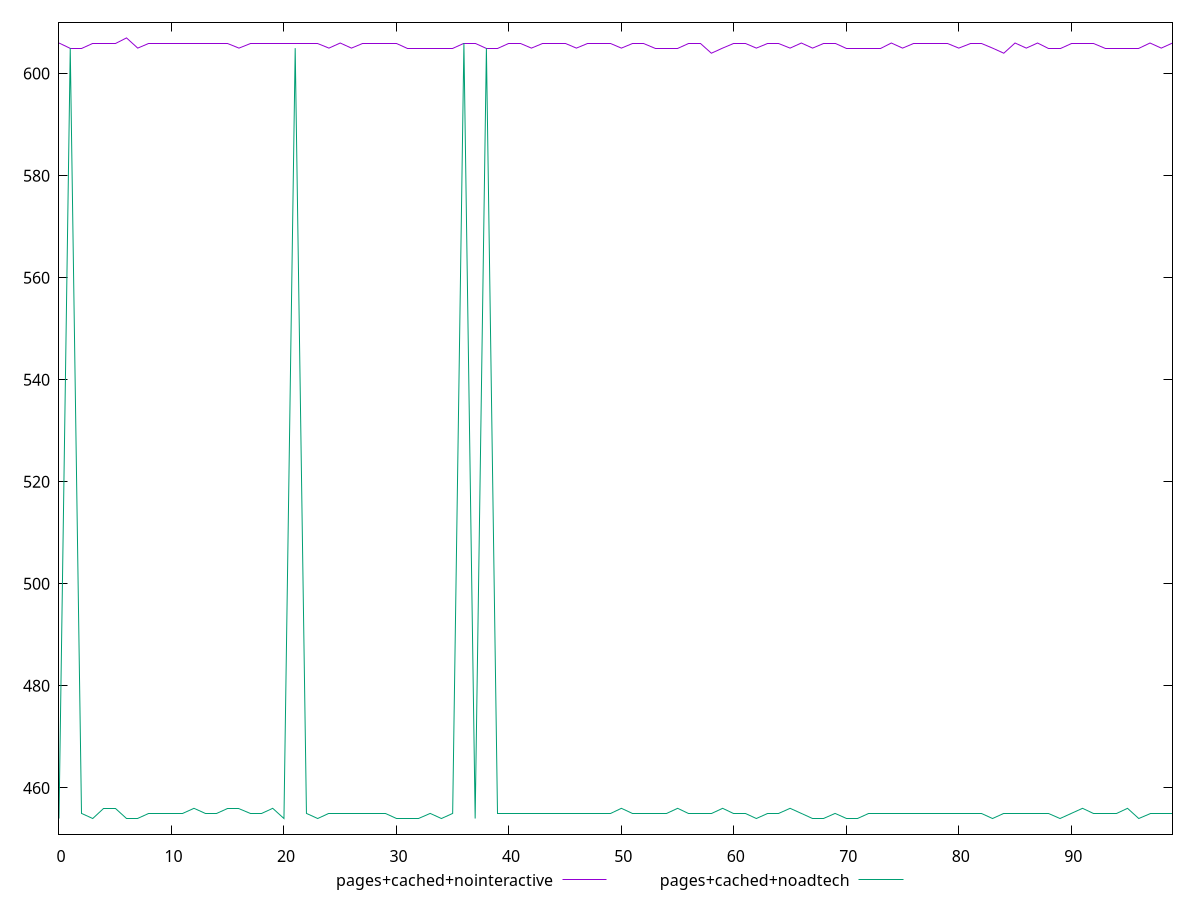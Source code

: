 reset

$pagesCachedNointeractive <<EOF
0 606
1 605
2 605
3 606
4 606
5 606
6 607
7 605
8 606
9 606
10 606
11 606
12 606
13 606
14 606
15 606
16 605
17 606
18 606
19 606
20 606
21 606
22 606
23 606
24 605
25 606
26 605
27 606
28 606
29 606
30 606
31 605
32 605
33 605
34 605
35 605
36 606
37 606
38 605
39 605
40 606
41 606
42 605
43 606
44 606
45 606
46 605
47 606
48 606
49 606
50 605
51 606
52 606
53 605
54 605
55 605
56 606
57 606
58 604
59 605
60 606
61 606
62 605
63 606
64 606
65 605
66 606
67 605
68 606
69 606
70 605
71 605
72 605
73 605
74 606
75 605
76 606
77 606
78 606
79 606
80 605
81 606
82 606
83 605
84 604
85 606
86 605
87 606
88 605
89 605
90 606
91 606
92 606
93 605
94 605
95 605
96 605
97 606
98 605
99 606
EOF

$pagesCachedNoadtech <<EOF
0 454
1 605
2 455
3 454
4 456
5 456
6 454
7 454
8 455
9 455
10 455
11 455
12 456
13 455
14 455
15 456
16 456
17 455
18 455
19 456
20 454
21 605
22 455
23 454
24 455
25 455
26 455
27 455
28 455
29 455
30 454
31 454
32 454
33 455
34 454
35 455
36 606
37 454
38 605
39 455
40 455
41 455
42 455
43 455
44 455
45 455
46 455
47 455
48 455
49 455
50 456
51 455
52 455
53 455
54 455
55 456
56 455
57 455
58 455
59 456
60 455
61 455
62 454
63 455
64 455
65 456
66 455
67 454
68 454
69 455
70 454
71 454
72 455
73 455
74 455
75 455
76 455
77 455
78 455
79 455
80 455
81 455
82 455
83 454
84 455
85 455
86 455
87 455
88 455
89 454
90 455
91 456
92 455
93 455
94 455
95 456
96 454
97 455
98 455
99 455
EOF

set key outside below
set xrange [0:99]
set yrange [450.94:610.06]
set terminal svg size 640, 500 enhanced background rgb 'white'
set output "report_00007_2020-12-11T15:55:29.892Z/uses-rel-preload/comparison/line/3_vs_4.svg"

plot $pagesCachedNointeractive title "pages+cached+nointeractive" with line, \
     $pagesCachedNoadtech title "pages+cached+noadtech" with line

reset
